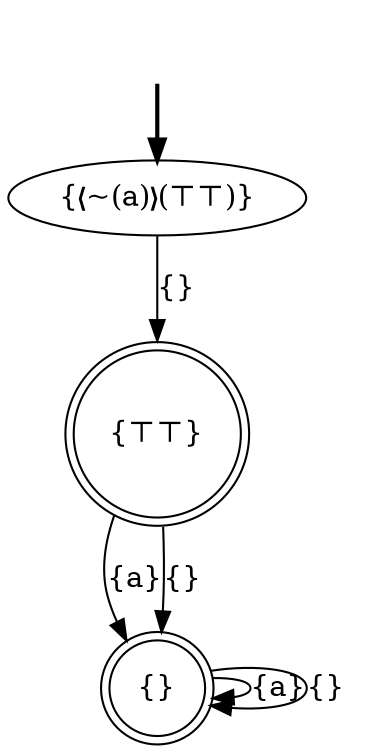 digraph {
	fake0 [style=invisible]
	"{⊤⊤}" [shape=doublecircle]
	"{❬~(a)❭(⊤⊤)}" [root=true]
	"{}" [shape=doublecircle]
	fake0 -> "{❬~(a)❭(⊤⊤)}" [style=bold]
	"{⊤⊤}" -> "{}" [label="{a}"]
	"{}" -> "{}" [label="{a}"]
	"{❬~(a)❭(⊤⊤)}" -> "{⊤⊤}" [label="{}"]
	"{}" -> "{}" [label="{}"]
	"{⊤⊤}" -> "{}" [label="{}"]
}
